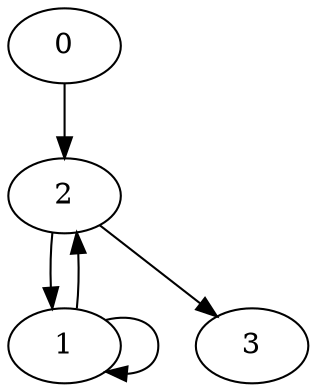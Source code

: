 digraph ad94_fig10_ad94_fig10 {
  0 [first_intval="", first_vloc="<l0>", initial="true", second_intval="", second_vloc="<l0>", zones="(0<=x_1 && 0<=y_1 && 0<=x_2 && 0<=y_2 && x_1==y_1 && x_1==x_2 && x_1==y_2 && y_1==x_2 && y_1==y_2 && x_2==y_2)"]
  1 [first_intval="", first_vloc="<l3>", initial="false", second_intval="", second_vloc="<l3>", zones="(0<=x_1 && 0<=y_1 && 0<=x_2 && 0<=y_2 && 0<=x_1-y_1<1 && x_1==x_2 && 0<=x_1-y_2<1 && -1<y_1-x_2<=0 && y_1==y_2 && 0<=x_2-y_2<1)"]
  2 [first_intval="", first_vloc="<l1>", initial="false", second_intval="", second_vloc="<l1>", zones="(0<=x_1 && 0<=y_1 && 0<=x_2 && 0<=y_2 && 0<=x_1-y_1 && x_1==x_2 && 0<=x_1-y_2 && y_1-x_2<=0 && y_1==y_2 && 0<=x_2-y_2)"]
  3 [first_intval="", first_vloc="<l2>", initial="false", second_intval="", second_vloc="<l2>", zones="(1<=x_1 && 1<=y_1 && 1<=x_2 && 1<=y_2 && 0<=x_1-y_1 && x_1==x_2 && 0<=x_1-y_2 && y_1-x_2<=0 && y_1==y_2 && 0<=x_2-y_2)"]
  0 -> 2 [first_vedge="<P@a>", first_vedge_do="y=0", second_vedge="<P@a>", second_vedge_do="y=0"]
  2 -> 3 [first_vedge="<P@b>", first_vedge_prov="y==1", second_vedge="<P@b>", second_vedge_prov="y==1"]
  2 -> 1 [first_vedge="<P@c>", first_vedge_prov="x<1", second_vedge="<P@c>", second_vedge_prov="x<1"]
  1 -> 2 [first_vedge="<P@a>", first_vedge_do="y=0", first_vedge_prov="y<1", second_vedge="<P@a>", second_vedge_do="y=0", second_vedge_prov="y<1"]
  1 -> 1 [first_vedge="<P@d>", first_vedge_prov="x>1", second_vedge="<P@d>", second_vedge_prov="x>1"]
}

